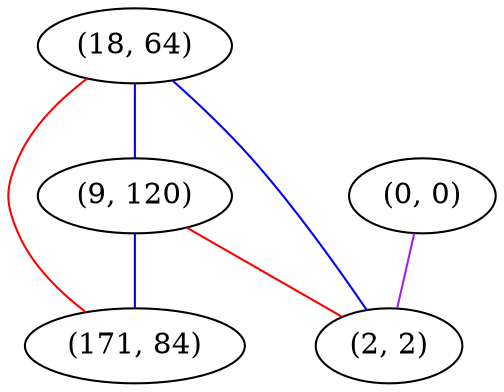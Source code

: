 graph "" {
"(18, 64)";
"(9, 120)";
"(0, 0)";
"(171, 84)";
"(2, 2)";
"(18, 64)" -- "(9, 120)"  [color=blue, key=0, weight=3];
"(18, 64)" -- "(171, 84)"  [color=red, key=0, weight=1];
"(18, 64)" -- "(2, 2)"  [color=blue, key=0, weight=3];
"(9, 120)" -- "(171, 84)"  [color=blue, key=0, weight=3];
"(9, 120)" -- "(2, 2)"  [color=red, key=0, weight=1];
"(0, 0)" -- "(2, 2)"  [color=purple, key=0, weight=4];
}
